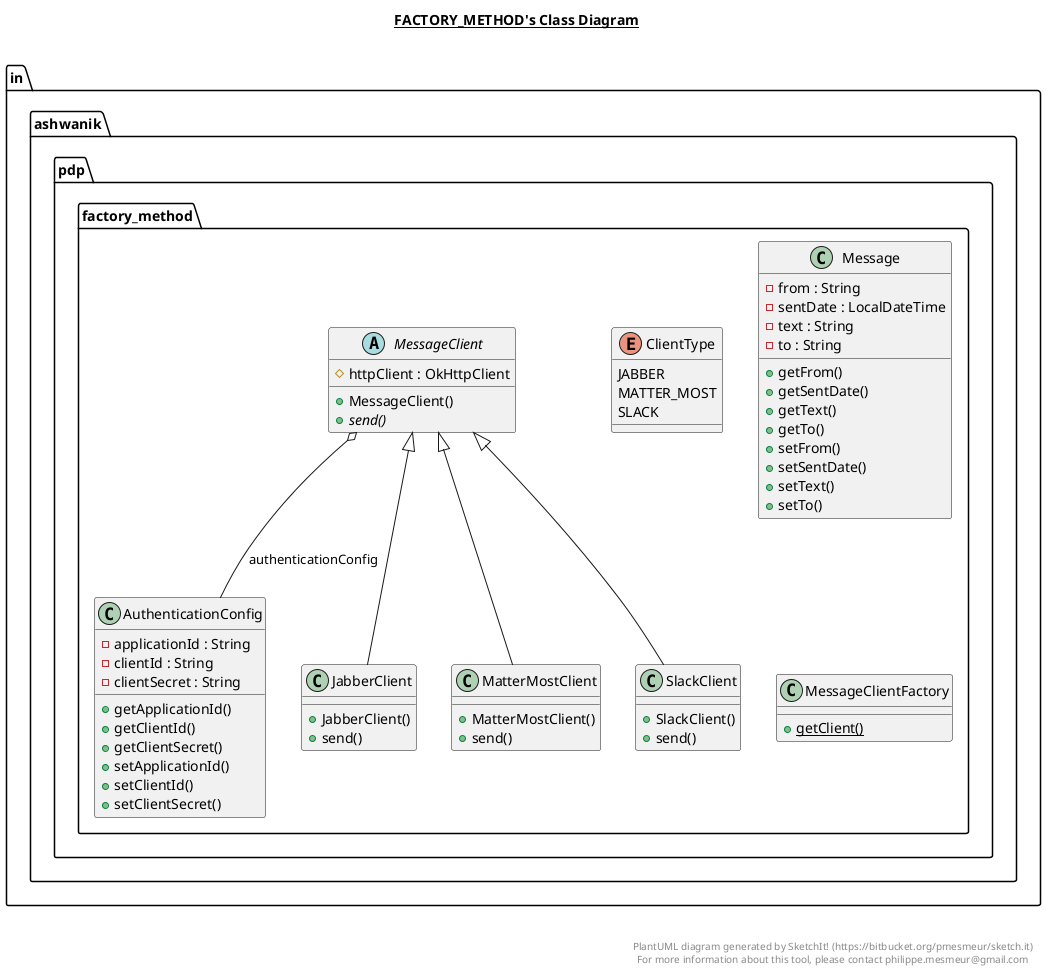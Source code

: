 @startuml

title __FACTORY_METHOD's Class Diagram__\n

  namespace in.ashwanik.pdp.factory_method {
    class in.ashwanik.pdp.factory_method.AuthenticationConfig {
        - applicationId : String
        - clientId : String
        - clientSecret : String
        + getApplicationId()
        + getClientId()
        + getClientSecret()
        + setApplicationId()
        + setClientId()
        + setClientSecret()
    }
  }
  

  namespace in.ashwanik.pdp.factory_method {
    enum ClientType {
      JABBER
      MATTER_MOST
      SLACK
    }
  }
  

  namespace in.ashwanik.pdp.factory_method {
    class in.ashwanik.pdp.factory_method.JabberClient {
        + JabberClient()
        + send()
    }
  }
  

  namespace in.ashwanik.pdp.factory_method {
    class in.ashwanik.pdp.factory_method.MatterMostClient {
        + MatterMostClient()
        + send()
    }
  }
  

  namespace in.ashwanik.pdp.factory_method {
    class in.ashwanik.pdp.factory_method.Message {
        - from : String
        - sentDate : LocalDateTime
        - text : String
        - to : String
        + getFrom()
        + getSentDate()
        + getText()
        + getTo()
        + setFrom()
        + setSentDate()
        + setText()
        + setTo()
    }
  }
  

  namespace in.ashwanik.pdp.factory_method {
    abstract class in.ashwanik.pdp.factory_method.MessageClient {
        # httpClient : OkHttpClient
        + MessageClient()
        {abstract} + send()
    }
  }
  

  namespace in.ashwanik.pdp.factory_method {
    class in.ashwanik.pdp.factory_method.MessageClientFactory {
        {static} + getClient()
    }
  }
  

  namespace in.ashwanik.pdp.factory_method {
    class in.ashwanik.pdp.factory_method.SlackClient {
        + SlackClient()
        + send()
    }
  }
  

  in.ashwanik.pdp.factory_method.JabberClient -up-|> in.ashwanik.pdp.factory_method.MessageClient
  in.ashwanik.pdp.factory_method.MatterMostClient -up-|> in.ashwanik.pdp.factory_method.MessageClient
  in.ashwanik.pdp.factory_method.MessageClient o-- in.ashwanik.pdp.factory_method.AuthenticationConfig : authenticationConfig
  in.ashwanik.pdp.factory_method.SlackClient -up-|> in.ashwanik.pdp.factory_method.MessageClient


right footer


PlantUML diagram generated by SketchIt! (https://bitbucket.org/pmesmeur/sketch.it)
For more information about this tool, please contact philippe.mesmeur@gmail.com
endfooter

@enduml
